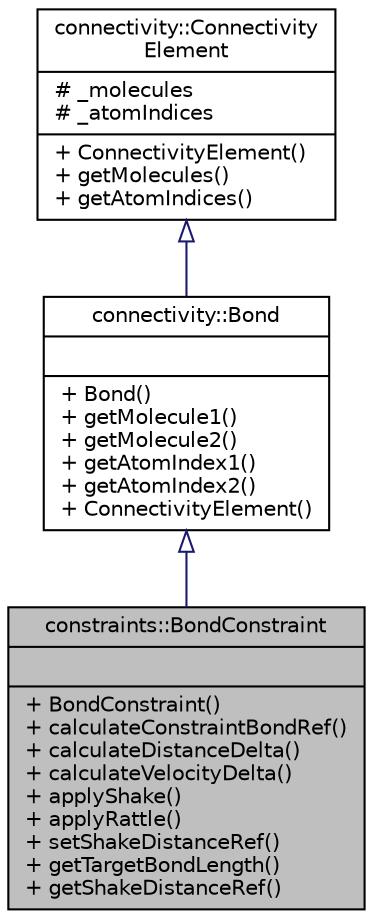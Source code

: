 digraph "constraints::BondConstraint"
{
 // LATEX_PDF_SIZE
  edge [fontname="Helvetica",fontsize="10",labelfontname="Helvetica",labelfontsize="10"];
  node [fontname="Helvetica",fontsize="10",shape=record];
  Node1 [label="{constraints::BondConstraint\n||+ BondConstraint()\l+ calculateConstraintBondRef()\l+ calculateDistanceDelta()\l+ calculateVelocityDelta()\l+ applyShake()\l+ applyRattle()\l+ setShakeDistanceRef()\l+ getTargetBondLength()\l+ getShakeDistanceRef()\l}",height=0.2,width=0.4,color="black", fillcolor="grey75", style="filled", fontcolor="black",tooltip="constraint object for single bond length"];
  Node2 -> Node1 [dir="back",color="midnightblue",fontsize="10",style="solid",arrowtail="onormal",fontname="Helvetica"];
  Node2 [label="{connectivity::Bond\n||+ Bond()\l+ getMolecule1()\l+ getMolecule2()\l+ getAtomIndex1()\l+ getAtomIndex2()\l+ ConnectivityElement()\l}",height=0.2,width=0.4,color="black", fillcolor="white", style="filled",URL="$classconnectivity_1_1Bond.html",tooltip="Represents a bond between two atoms."];
  Node3 -> Node2 [dir="back",color="midnightblue",fontsize="10",style="solid",arrowtail="onormal",fontname="Helvetica"];
  Node3 [label="{connectivity::Connectivity\lElement\n|# _molecules\l# _atomIndices\l|+ ConnectivityElement()\l+ getMolecules()\l+ getAtomIndices()\l}",height=0.2,width=0.4,color="black", fillcolor="white", style="filled",URL="$classconnectivity_1_1ConnectivityElement.html",tooltip="Represents a connectivity element between n atoms."];
}

